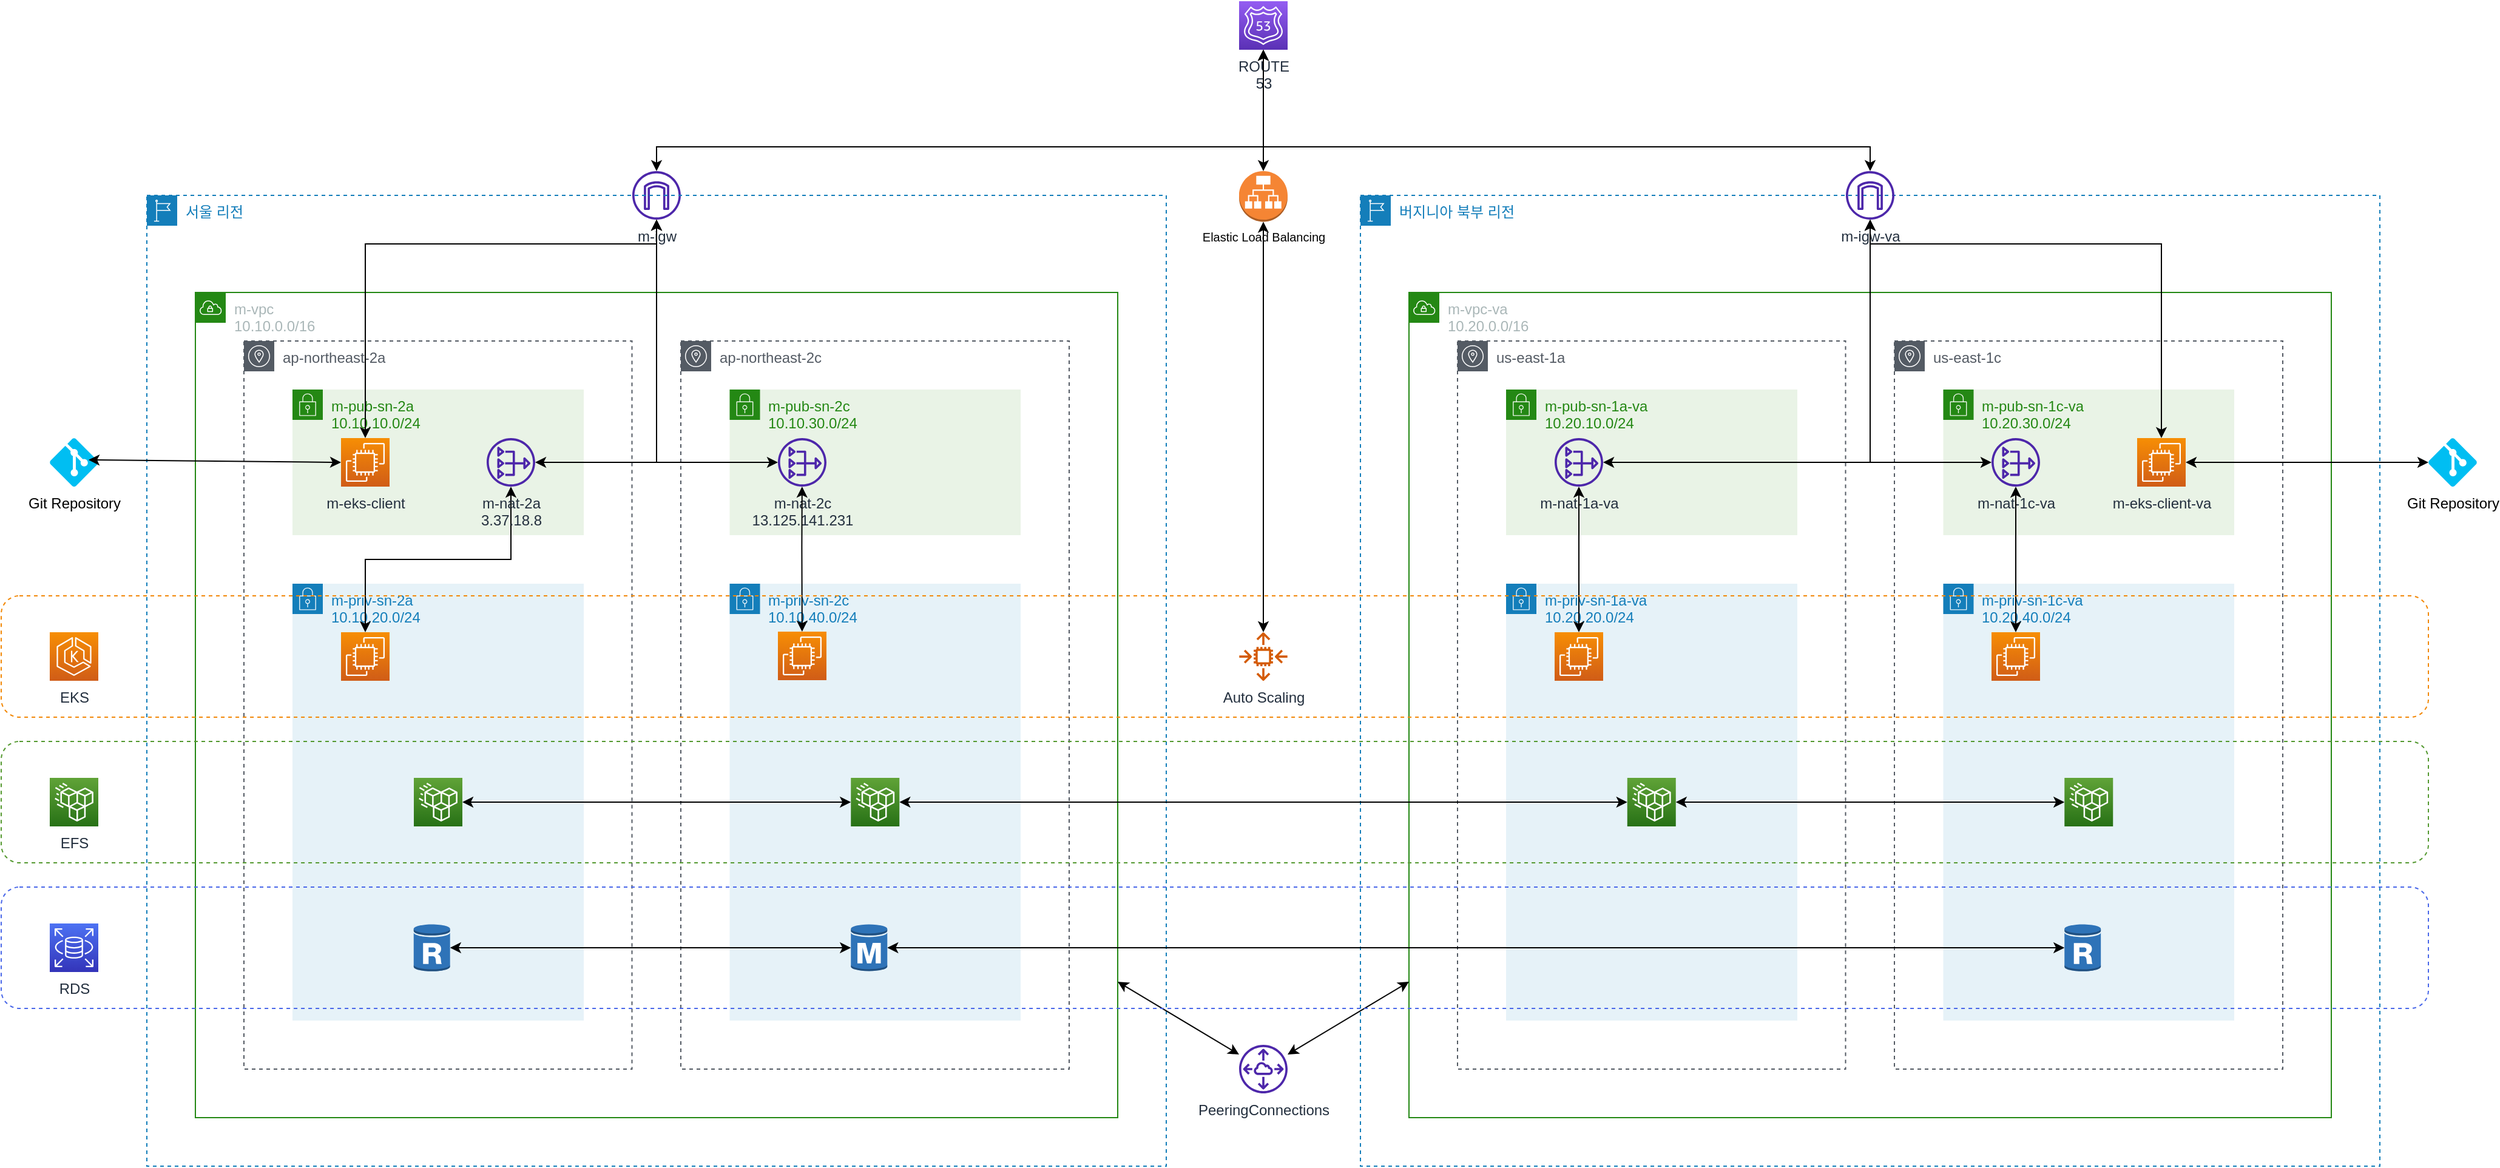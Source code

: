 <mxfile version="20.8.20" type="github">
  <diagram id="Ht1M8jgEwFfnCIfOTk4-" name="Page-1">
    <mxGraphModel dx="2074" dy="1036" grid="1" gridSize="10" guides="1" tooltips="1" connect="1" arrows="1" fold="1" page="1" pageScale="1" pageWidth="500" pageHeight="80" math="0" shadow="0">
      <root>
        <mxCell id="0" />
        <mxCell id="1" parent="0" />
        <mxCell id="ZEOZU6cHf9Xsqpg2laXT-16" value="ap-northeast-2c" style="sketch=0;outlineConnect=0;gradientColor=none;html=1;whiteSpace=wrap;fontSize=12;fontStyle=0;shape=mxgraph.aws4.group;grIcon=mxgraph.aws4.group_availability_zone;strokeColor=#545B64;fillColor=none;verticalAlign=top;align=left;spacingLeft=30;fontColor=#545B64;dashed=1;movable=1;resizable=1;rotatable=1;deletable=1;editable=1;connectable=1;" parent="1" vertex="1">
          <mxGeometry x="560" y="360" width="320" height="600" as="geometry" />
        </mxCell>
        <mxCell id="xhXk2Su8LS-yFUHmg_le-17" value="us-east-1a" style="sketch=0;outlineConnect=0;gradientColor=none;html=1;whiteSpace=wrap;fontSize=12;fontStyle=0;shape=mxgraph.aws4.group;grIcon=mxgraph.aws4.group_availability_zone;strokeColor=#545B64;fillColor=none;verticalAlign=top;align=left;spacingLeft=30;fontColor=#545B64;dashed=1;movable=1;resizable=1;rotatable=1;deletable=1;editable=1;connectable=1;" parent="1" vertex="1">
          <mxGeometry x="1200" y="360" width="319.75" height="600" as="geometry" />
        </mxCell>
        <mxCell id="S6HyDGeCNXITSf1lsvY5-18" value="m-igw" style="sketch=0;outlineConnect=0;fontColor=#232F3E;gradientColor=none;fillColor=#4D27AA;strokeColor=none;dashed=0;verticalLabelPosition=bottom;verticalAlign=top;align=center;html=1;fontSize=12;fontStyle=0;aspect=fixed;pointerEvents=1;shape=mxgraph.aws4.internet_gateway;" parent="1" vertex="1">
          <mxGeometry x="520" y="220" width="40" height="40" as="geometry" />
        </mxCell>
        <mxCell id="-kjZyVQrHDy4FyDlELMd-82" value="ROUTE &lt;br&gt;53" style="sketch=0;points=[[0,0,0],[0.25,0,0],[0.5,0,0],[0.75,0,0],[1,0,0],[0,1,0],[0.25,1,0],[0.5,1,0],[0.75,1,0],[1,1,0],[0,0.25,0],[0,0.5,0],[0,0.75,0],[1,0.25,0],[1,0.5,0],[1,0.75,0]];outlineConnect=0;fontColor=#232F3E;gradientColor=#945DF2;gradientDirection=north;fillColor=#5A30B5;strokeColor=#ffffff;dashed=0;verticalLabelPosition=bottom;verticalAlign=top;align=center;html=1;fontSize=12;fontStyle=0;aspect=fixed;shape=mxgraph.aws4.resourceIcon;resIcon=mxgraph.aws4.route_53;" parent="1" vertex="1">
          <mxGeometry x="1020" y="80" width="40" height="40" as="geometry" />
        </mxCell>
        <mxCell id="Wk5UCBcTVKd0Tti-F2Iz-1" value="" style="endArrow=classic;startArrow=classic;html=1;rounded=0;" parent="1" source="S6HyDGeCNXITSf1lsvY5-18" target="-kjZyVQrHDy4FyDlELMd-82" edge="1">
          <mxGeometry width="50" height="50" relative="1" as="geometry">
            <mxPoint x="1100" y="450" as="sourcePoint" />
            <mxPoint x="1040" y="40" as="targetPoint" />
            <Array as="points">
              <mxPoint x="540" y="200" />
              <mxPoint x="1040" y="200" />
            </Array>
          </mxGeometry>
        </mxCell>
        <mxCell id="Wk5UCBcTVKd0Tti-F2Iz-2" value="" style="endArrow=classic;startArrow=classic;html=1;rounded=0;" parent="1" source="-kjZyVQrHDy4FyDlELMd-82" target="ZEOZU6cHf9Xsqpg2laXT-35" edge="1">
          <mxGeometry width="50" height="50" relative="1" as="geometry">
            <mxPoint x="1070" y="70" as="sourcePoint" />
            <mxPoint x="1150" y="400" as="targetPoint" />
            <Array as="points">
              <mxPoint x="1040" y="200" />
              <mxPoint x="1540" y="200" />
            </Array>
          </mxGeometry>
        </mxCell>
        <mxCell id="xhXk2Su8LS-yFUHmg_le-28" value="EKS" style="sketch=0;points=[[0,0,0],[0.25,0,0],[0.5,0,0],[0.75,0,0],[1,0,0],[0,1,0],[0.25,1,0],[0.5,1,0],[0.75,1,0],[1,1,0],[0,0.25,0],[0,0.5,0],[0,0.75,0],[1,0.25,0],[1,0.5,0],[1,0.75,0]];outlineConnect=0;fontColor=#232F3E;gradientColor=#F78E04;gradientDirection=north;fillColor=#D05C17;strokeColor=#ffffff;dashed=0;verticalLabelPosition=bottom;verticalAlign=top;align=center;html=1;fontSize=12;fontStyle=0;aspect=fixed;shape=mxgraph.aws4.resourceIcon;resIcon=mxgraph.aws4.eks;" parent="1" vertex="1">
          <mxGeometry x="40" y="600" width="40" height="40" as="geometry" />
        </mxCell>
        <mxCell id="xhXk2Su8LS-yFUHmg_le-41" value="Auto Scaling" style="sketch=0;outlineConnect=0;fontColor=#232F3E;gradientColor=none;fillColor=#D45B07;strokeColor=none;dashed=0;verticalLabelPosition=bottom;verticalAlign=top;align=center;html=1;fontSize=12;fontStyle=0;aspect=fixed;pointerEvents=1;shape=mxgraph.aws4.auto_scaling2;rounded=1;dashPattern=12 12;strokeWidth=2;" parent="1" vertex="1">
          <mxGeometry x="1020" y="600" width="40" height="40" as="geometry" />
        </mxCell>
        <mxCell id="xhXk2Su8LS-yFUHmg_le-44" value="" style="endArrow=classic;startArrow=classic;html=1;rounded=0;fontSize=10;fontColor=#000000;" parent="1" source="xhXk2Su8LS-yFUHmg_le-41" target="xhXk2Su8LS-yFUHmg_le-42" edge="1">
          <mxGeometry width="50" height="50" relative="1" as="geometry">
            <mxPoint x="930" y="460" as="sourcePoint" />
            <mxPoint x="980" y="410" as="targetPoint" />
          </mxGeometry>
        </mxCell>
        <mxCell id="vQQMjNpMQaHx_1Joub-j-1" value="Git Repository" style="verticalLabelPosition=bottom;html=1;verticalAlign=top;align=center;strokeColor=none;fillColor=#00BEF2;shape=mxgraph.azure.git_repository;aspect=fixed;" parent="1" vertex="1">
          <mxGeometry x="40" y="440" width="40" height="40" as="geometry" />
        </mxCell>
        <mxCell id="xhXk2Su8LS-yFUHmg_le-42" value="Elastic Load Balancing" style="outlineConnect=0;dashed=0;verticalLabelPosition=bottom;verticalAlign=top;align=center;html=1;shape=mxgraph.aws3.application_load_balancer;fillColor=#F58534;gradientColor=none;rounded=1;dashPattern=12 12;strokeColor=#F28806;strokeWidth=2;fontSize=10;fontColor=#000000;aspect=fixed;" parent="1" vertex="1">
          <mxGeometry x="1020" y="220" width="40" height="41.74" as="geometry" />
        </mxCell>
        <mxCell id="_HjnPCFLrv-jrtHSUNrY-7" value="RDS" style="sketch=0;points=[[0,0,0],[0.25,0,0],[0.5,0,0],[0.75,0,0],[1,0,0],[0,1,0],[0.25,1,0],[0.5,1,0],[0.75,1,0],[1,1,0],[0,0.25,0],[0,0.5,0],[0,0.75,0],[1,0.25,0],[1,0.5,0],[1,0.75,0]];outlineConnect=0;fontColor=#232F3E;gradientColor=#4D72F3;gradientDirection=north;fillColor=#3334B9;strokeColor=#ffffff;dashed=0;verticalLabelPosition=bottom;verticalAlign=top;align=center;html=1;fontSize=12;fontStyle=0;aspect=fixed;shape=mxgraph.aws4.resourceIcon;resIcon=mxgraph.aws4.rds;" parent="1" vertex="1">
          <mxGeometry x="40" y="840" width="40" height="40" as="geometry" />
        </mxCell>
        <mxCell id="S6HyDGeCNXITSf1lsvY5-46" value="서울 리전" style="points=[[0,0],[0.25,0],[0.5,0],[0.75,0],[1,0],[1,0.25],[1,0.5],[1,0.75],[1,1],[0.75,1],[0.5,1],[0.25,1],[0,1],[0,0.75],[0,0.5],[0,0.25]];outlineConnect=0;gradientColor=none;html=1;whiteSpace=wrap;fontSize=12;fontStyle=0;container=0;pointerEvents=0;collapsible=0;recursiveResize=0;shape=mxgraph.aws4.group;grIcon=mxgraph.aws4.group_region;strokeColor=#147EBA;fillColor=none;verticalAlign=top;align=left;spacingLeft=30;fontColor=#147EBA;dashed=1;" parent="1" vertex="1">
          <mxGeometry x="120" y="240" width="840" height="800" as="geometry" />
        </mxCell>
        <mxCell id="ZEOZU6cHf9Xsqpg2laXT-9" value="m-vpc&lt;br&gt;10.10.0.0/16" style="points=[[0,0],[0.25,0],[0.5,0],[0.75,0],[1,0],[1,0.25],[1,0.5],[1,0.75],[1,1],[0.75,1],[0.5,1],[0.25,1],[0,1],[0,0.75],[0,0.5],[0,0.25]];outlineConnect=0;gradientColor=none;html=1;whiteSpace=wrap;fontSize=12;fontStyle=0;container=0;pointerEvents=0;collapsible=0;recursiveResize=0;shape=mxgraph.aws4.group;grIcon=mxgraph.aws4.group_vpc;strokeColor=#248814;fillColor=none;verticalAlign=top;align=left;spacingLeft=30;fontColor=#AAB7B8;dashed=0;" parent="1" vertex="1">
          <mxGeometry x="160" y="320" width="760" height="680" as="geometry" />
        </mxCell>
        <mxCell id="ZEOZU6cHf9Xsqpg2laXT-12" value="ap-northeast-2a" style="sketch=0;outlineConnect=0;gradientColor=none;html=1;whiteSpace=wrap;fontSize=12;fontStyle=0;shape=mxgraph.aws4.group;grIcon=mxgraph.aws4.group_availability_zone;strokeColor=#545B64;fillColor=none;verticalAlign=top;align=left;spacingLeft=30;fontColor=#545B64;dashed=1;movable=1;resizable=1;rotatable=1;deletable=1;editable=1;connectable=1;" parent="1" vertex="1">
          <mxGeometry x="200" y="360" width="319.75" height="600" as="geometry" />
        </mxCell>
        <mxCell id="ZEOZU6cHf9Xsqpg2laXT-19" value="m-pub-sn-2a&lt;br&gt;10.10.10.0/24" style="points=[[0,0],[0.25,0],[0.5,0],[0.75,0],[1,0],[1,0.25],[1,0.5],[1,0.75],[1,1],[0.75,1],[0.5,1],[0.25,1],[0,1],[0,0.75],[0,0.5],[0,0.25]];outlineConnect=0;gradientColor=none;html=1;whiteSpace=wrap;fontSize=12;fontStyle=0;container=1;pointerEvents=0;collapsible=0;recursiveResize=0;shape=mxgraph.aws4.group;grIcon=mxgraph.aws4.group_security_group;grStroke=0;strokeColor=#248814;fillColor=#E9F3E6;verticalAlign=top;align=left;spacingLeft=30;fontColor=#248814;dashed=0;" parent="1" vertex="1">
          <mxGeometry x="240" y="400" width="240" height="120" as="geometry" />
        </mxCell>
        <mxCell id="ZEOZU6cHf9Xsqpg2laXT-21" value="m-priv-sn-2a&lt;br&gt;10.10.20.0/24" style="points=[[0,0],[0.25,0],[0.5,0],[0.75,0],[1,0],[1,0.25],[1,0.5],[1,0.75],[1,1],[0.75,1],[0.5,1],[0.25,1],[0,1],[0,0.75],[0,0.5],[0,0.25]];outlineConnect=0;gradientColor=none;html=1;whiteSpace=wrap;fontSize=12;fontStyle=0;container=1;pointerEvents=0;collapsible=0;recursiveResize=0;shape=mxgraph.aws4.group;grIcon=mxgraph.aws4.group_security_group;grStroke=0;strokeColor=#147EBA;fillColor=#E6F2F8;verticalAlign=top;align=left;spacingLeft=30;fontColor=#147EBA;dashed=0;" parent="1" vertex="1">
          <mxGeometry x="240" y="560" width="240" height="360" as="geometry" />
        </mxCell>
        <mxCell id="ZEOZU6cHf9Xsqpg2laXT-23" value="m-priv-sn-2c&lt;br&gt;10.10.40.0/24" style="points=[[0,0],[0.25,0],[0.5,0],[0.75,0],[1,0],[1,0.25],[1,0.5],[1,0.75],[1,1],[0.75,1],[0.5,1],[0.25,1],[0,1],[0,0.75],[0,0.5],[0,0.25]];outlineConnect=0;gradientColor=none;html=1;whiteSpace=wrap;fontSize=12;fontStyle=0;container=1;pointerEvents=0;collapsible=0;recursiveResize=0;shape=mxgraph.aws4.group;grIcon=mxgraph.aws4.group_security_group;grStroke=0;strokeColor=#147EBA;fillColor=#E6F2F8;verticalAlign=top;align=left;spacingLeft=30;fontColor=#147EBA;dashed=0;" parent="1" vertex="1">
          <mxGeometry x="600.25" y="560" width="239.75" height="360" as="geometry" />
        </mxCell>
        <mxCell id="S6HyDGeCNXITSf1lsvY5-36" value="m-pub-sn-2c&lt;br&gt;10.10.30.0/24" style="points=[[0,0],[0.25,0],[0.5,0],[0.75,0],[1,0],[1,0.25],[1,0.5],[1,0.75],[1,1],[0.75,1],[0.5,1],[0.25,1],[0,1],[0,0.75],[0,0.5],[0,0.25]];outlineConnect=0;gradientColor=none;html=1;whiteSpace=wrap;fontSize=12;fontStyle=0;container=1;pointerEvents=0;collapsible=0;recursiveResize=0;shape=mxgraph.aws4.group;grIcon=mxgraph.aws4.group_security_group;grStroke=0;strokeColor=#248814;fillColor=#E9F3E6;verticalAlign=top;align=left;spacingLeft=30;fontColor=#248814;dashed=0;" parent="1" vertex="1">
          <mxGeometry x="600.25" y="400" width="239.75" height="120" as="geometry" />
        </mxCell>
        <mxCell id="xhXk2Su8LS-yFUHmg_le-36" value="" style="endArrow=classic;startArrow=classic;html=1;rounded=0;fontSize=10;fontColor=#000000;" parent="1" source="xhXk2Su8LS-yFUHmg_le-29" target="ZEOZU6cHf9Xsqpg2laXT-28" edge="1">
          <mxGeometry width="50" height="50" relative="1" as="geometry">
            <mxPoint x="690" y="500" as="sourcePoint" />
            <mxPoint x="740" y="450" as="targetPoint" />
            <Array as="points">
              <mxPoint x="300" y="540" />
              <mxPoint x="420" y="540" />
            </Array>
          </mxGeometry>
        </mxCell>
        <mxCell id="xhXk2Su8LS-yFUHmg_le-29" value="" style="sketch=0;points=[[0,0,0],[0.25,0,0],[0.5,0,0],[0.75,0,0],[1,0,0],[0,1,0],[0.25,1,0],[0.5,1,0],[0.75,1,0],[1,1,0],[0,0.25,0],[0,0.5,0],[0,0.75,0],[1,0.25,0],[1,0.5,0],[1,0.75,0]];outlineConnect=0;fontColor=#232F3E;gradientColor=#F78E04;gradientDirection=north;fillColor=#D05C17;strokeColor=#ffffff;dashed=0;verticalLabelPosition=bottom;verticalAlign=top;align=center;html=1;fontSize=12;fontStyle=0;aspect=fixed;shape=mxgraph.aws4.resourceIcon;resIcon=mxgraph.aws4.ec2;" parent="1" vertex="1">
          <mxGeometry x="280" y="600" width="40" height="40" as="geometry" />
        </mxCell>
        <mxCell id="xhXk2Su8LS-yFUHmg_le-30" value="" style="sketch=0;points=[[0,0,0],[0.25,0,0],[0.5,0,0],[0.75,0,0],[1,0,0],[0,1,0],[0.25,1,0],[0.5,1,0],[0.75,1,0],[1,1,0],[0,0.25,0],[0,0.5,0],[0,0.75,0],[1,0.25,0],[1,0.5,0],[1,0.75,0]];outlineConnect=0;fontColor=#232F3E;gradientColor=#F78E04;gradientDirection=north;fillColor=#D05C17;strokeColor=#ffffff;dashed=0;verticalLabelPosition=bottom;verticalAlign=top;align=center;html=1;fontSize=12;fontStyle=0;aspect=fixed;shape=mxgraph.aws4.resourceIcon;resIcon=mxgraph.aws4.ec2;" parent="1" vertex="1">
          <mxGeometry x="640" y="599.5" width="40" height="40" as="geometry" />
        </mxCell>
        <mxCell id="S6HyDGeCNXITSf1lsvY5-37" value="m-nat-2c&lt;br&gt;13.125.141.231" style="sketch=0;outlineConnect=0;fontColor=#232F3E;gradientColor=none;fillColor=#4D27AA;strokeColor=none;dashed=0;verticalLabelPosition=bottom;verticalAlign=top;align=center;html=1;fontSize=12;fontStyle=0;aspect=fixed;pointerEvents=1;shape=mxgraph.aws4.nat_gateway;labelBackgroundColor=none;" parent="1" vertex="1">
          <mxGeometry x="640" y="440" width="40" height="40" as="geometry" />
        </mxCell>
        <mxCell id="xhXk2Su8LS-yFUHmg_le-38" value="" style="endArrow=classic;startArrow=classic;html=1;rounded=0;fontSize=10;fontColor=#000000;" parent="1" source="xhXk2Su8LS-yFUHmg_le-30" target="S6HyDGeCNXITSf1lsvY5-37" edge="1">
          <mxGeometry width="50" height="50" relative="1" as="geometry">
            <mxPoint x="659.7" y="599.5" as="sourcePoint" />
            <mxPoint x="659.7" y="479.5" as="targetPoint" />
            <Array as="points">
              <mxPoint x="659.7" y="529.5" />
            </Array>
          </mxGeometry>
        </mxCell>
        <mxCell id="xhXk2Su8LS-yFUHmg_le-45" value="m-eks-client" style="sketch=0;points=[[0,0,0],[0.25,0,0],[0.5,0,0],[0.75,0,0],[1,0,0],[0,1,0],[0.25,1,0],[0.5,1,0],[0.75,1,0],[1,1,0],[0,0.25,0],[0,0.5,0],[0,0.75,0],[1,0.25,0],[1,0.5,0],[1,0.75,0]];outlineConnect=0;fontColor=#232F3E;gradientColor=#F78E04;gradientDirection=north;fillColor=#D05C17;strokeColor=#ffffff;dashed=0;verticalLabelPosition=bottom;verticalAlign=top;align=center;html=1;fontSize=12;fontStyle=0;aspect=fixed;shape=mxgraph.aws4.resourceIcon;resIcon=mxgraph.aws4.ec2;rounded=1;dashPattern=12 12;labelBackgroundColor=none;strokeWidth=2;" parent="1" vertex="1">
          <mxGeometry x="280" y="440" width="40" height="40" as="geometry" />
        </mxCell>
        <mxCell id="ZEOZU6cHf9Xsqpg2laXT-28" value="m-nat-2a&lt;br&gt;3.37.18.8" style="sketch=0;outlineConnect=0;fontColor=#232F3E;gradientColor=none;fillColor=#4D27AA;strokeColor=none;dashed=0;verticalLabelPosition=bottom;verticalAlign=top;align=center;html=1;fontSize=12;fontStyle=0;aspect=fixed;pointerEvents=1;shape=mxgraph.aws4.nat_gateway;labelBackgroundColor=none;" parent="1" vertex="1">
          <mxGeometry x="400" y="440" width="40" height="40" as="geometry" />
        </mxCell>
        <mxCell id="xhXk2Su8LS-yFUHmg_le-14" value="버지니아 북부 리전" style="points=[[0,0],[0.25,0],[0.5,0],[0.75,0],[1,0],[1,0.25],[1,0.5],[1,0.75],[1,1],[0.75,1],[0.5,1],[0.25,1],[0,1],[0,0.75],[0,0.5],[0,0.25]];outlineConnect=0;gradientColor=none;html=1;whiteSpace=wrap;fontSize=12;fontStyle=0;container=0;pointerEvents=0;collapsible=0;recursiveResize=0;shape=mxgraph.aws4.group;grIcon=mxgraph.aws4.group_region;strokeColor=#147EBA;fillColor=none;verticalAlign=top;align=left;spacingLeft=30;fontColor=#147EBA;dashed=1;" parent="1" vertex="1">
          <mxGeometry x="1120" y="240" width="840" height="800" as="geometry" />
        </mxCell>
        <mxCell id="ZEOZU6cHf9Xsqpg2laXT-35" value="m-igw-va" style="sketch=0;outlineConnect=0;fontColor=#232F3E;gradientColor=none;fillColor=#4D27AA;strokeColor=none;dashed=0;verticalLabelPosition=bottom;verticalAlign=top;align=center;html=1;fontSize=12;fontStyle=0;aspect=fixed;pointerEvents=1;shape=mxgraph.aws4.internet_gateway;" parent="1" vertex="1">
          <mxGeometry x="1520" y="220" width="40" height="40" as="geometry" />
        </mxCell>
        <mxCell id="xhXk2Su8LS-yFUHmg_le-16" value="m-vpc-va&lt;br&gt;10.20.0.0/16" style="points=[[0,0],[0.25,0],[0.5,0],[0.75,0],[1,0],[1,0.25],[1,0.5],[1,0.75],[1,1],[0.75,1],[0.5,1],[0.25,1],[0,1],[0,0.75],[0,0.5],[0,0.25]];outlineConnect=0;gradientColor=none;html=1;whiteSpace=wrap;fontSize=12;fontStyle=0;container=0;pointerEvents=0;collapsible=0;recursiveResize=0;shape=mxgraph.aws4.group;grIcon=mxgraph.aws4.group_vpc;strokeColor=#248814;fillColor=none;verticalAlign=top;align=left;spacingLeft=30;fontColor=#AAB7B8;dashed=0;" parent="1" vertex="1">
          <mxGeometry x="1160" y="320" width="760" height="680" as="geometry" />
        </mxCell>
        <mxCell id="xhXk2Su8LS-yFUHmg_le-18" value="m-pub-sn-1a-va&lt;br&gt;10.20.10.0/24" style="points=[[0,0],[0.25,0],[0.5,0],[0.75,0],[1,0],[1,0.25],[1,0.5],[1,0.75],[1,1],[0.75,1],[0.5,1],[0.25,1],[0,1],[0,0.75],[0,0.5],[0,0.25]];outlineConnect=0;gradientColor=none;html=1;whiteSpace=wrap;fontSize=12;fontStyle=0;container=1;pointerEvents=0;collapsible=0;recursiveResize=0;shape=mxgraph.aws4.group;grIcon=mxgraph.aws4.group_security_group;grStroke=0;strokeColor=#248814;fillColor=#E9F3E6;verticalAlign=top;align=left;spacingLeft=30;fontColor=#248814;dashed=0;" parent="1" vertex="1">
          <mxGeometry x="1240" y="400" width="240" height="120" as="geometry" />
        </mxCell>
        <mxCell id="xhXk2Su8LS-yFUHmg_le-19" value="m-nat-1a-va" style="sketch=0;outlineConnect=0;fontColor=#232F3E;gradientColor=none;fillColor=#4D27AA;strokeColor=none;dashed=0;verticalLabelPosition=bottom;verticalAlign=top;align=center;html=1;fontSize=12;fontStyle=0;aspect=fixed;pointerEvents=1;shape=mxgraph.aws4.nat_gateway;" parent="xhXk2Su8LS-yFUHmg_le-18" vertex="1">
          <mxGeometry x="40" y="40" width="40" height="40" as="geometry" />
        </mxCell>
        <mxCell id="xhXk2Su8LS-yFUHmg_le-20" value="m-priv-sn-1a-va&lt;br&gt;10.20.20.0/24" style="points=[[0,0],[0.25,0],[0.5,0],[0.75,0],[1,0],[1,0.25],[1,0.5],[1,0.75],[1,1],[0.75,1],[0.5,1],[0.25,1],[0,1],[0,0.75],[0,0.5],[0,0.25]];outlineConnect=0;gradientColor=none;html=1;whiteSpace=wrap;fontSize=12;fontStyle=0;container=1;pointerEvents=0;collapsible=0;recursiveResize=0;shape=mxgraph.aws4.group;grIcon=mxgraph.aws4.group_security_group;grStroke=0;strokeColor=#147EBA;fillColor=#E6F2F8;verticalAlign=top;align=left;spacingLeft=30;fontColor=#147EBA;dashed=0;" parent="1" vertex="1">
          <mxGeometry x="1240" y="560" width="240" height="360" as="geometry" />
        </mxCell>
        <mxCell id="xhXk2Su8LS-yFUHmg_le-21" value="us-east-1c" style="sketch=0;outlineConnect=0;gradientColor=none;html=1;whiteSpace=wrap;fontSize=12;fontStyle=0;shape=mxgraph.aws4.group;grIcon=mxgraph.aws4.group_availability_zone;strokeColor=#545B64;fillColor=none;verticalAlign=top;align=left;spacingLeft=30;fontColor=#545B64;dashed=1;movable=1;resizable=1;rotatable=1;deletable=1;editable=1;connectable=1;" parent="1" vertex="1">
          <mxGeometry x="1560" y="360" width="320" height="600" as="geometry" />
        </mxCell>
        <mxCell id="xhXk2Su8LS-yFUHmg_le-22" value="m-priv-sn-1c-va&lt;br&gt;10.20.40.0/24" style="points=[[0,0],[0.25,0],[0.5,0],[0.75,0],[1,0],[1,0.25],[1,0.5],[1,0.75],[1,1],[0.75,1],[0.5,1],[0.25,1],[0,1],[0,0.75],[0,0.5],[0,0.25]];outlineConnect=0;gradientColor=none;html=1;whiteSpace=wrap;fontSize=12;fontStyle=0;container=1;pointerEvents=0;collapsible=0;recursiveResize=0;shape=mxgraph.aws4.group;grIcon=mxgraph.aws4.group_security_group;grStroke=0;strokeColor=#147EBA;fillColor=#E6F2F8;verticalAlign=top;align=left;spacingLeft=30;fontColor=#147EBA;dashed=0;" parent="1" vertex="1">
          <mxGeometry x="1600.25" y="560" width="239.75" height="360" as="geometry" />
        </mxCell>
        <mxCell id="xhXk2Su8LS-yFUHmg_le-23" value="m-pub-sn-1c-va&lt;br&gt;10.20.30.0/24" style="points=[[0,0],[0.25,0],[0.5,0],[0.75,0],[1,0],[1,0.25],[1,0.5],[1,0.75],[1,1],[0.75,1],[0.5,1],[0.25,1],[0,1],[0,0.75],[0,0.5],[0,0.25]];outlineConnect=0;gradientColor=none;html=1;whiteSpace=wrap;fontSize=12;fontStyle=0;container=1;pointerEvents=0;collapsible=0;recursiveResize=0;shape=mxgraph.aws4.group;grIcon=mxgraph.aws4.group_security_group;grStroke=0;strokeColor=#248814;fillColor=#E9F3E6;verticalAlign=top;align=left;spacingLeft=30;fontColor=#248814;dashed=0;" parent="1" vertex="1">
          <mxGeometry x="1600.25" y="400" width="239.75" height="120" as="geometry" />
        </mxCell>
        <mxCell id="xhXk2Su8LS-yFUHmg_le-24" value="m-nat-1c-va" style="sketch=0;outlineConnect=0;fontColor=#232F3E;gradientColor=none;fillColor=#4D27AA;strokeColor=none;dashed=0;verticalLabelPosition=bottom;verticalAlign=top;align=center;html=1;fontSize=12;fontStyle=0;aspect=fixed;pointerEvents=1;shape=mxgraph.aws4.nat_gateway;" parent="1" vertex="1">
          <mxGeometry x="1640" y="440" width="40" height="40" as="geometry" />
        </mxCell>
        <mxCell id="xhXk2Su8LS-yFUHmg_le-31" value="" style="sketch=0;points=[[0,0,0],[0.25,0,0],[0.5,0,0],[0.75,0,0],[1,0,0],[0,1,0],[0.25,1,0],[0.5,1,0],[0.75,1,0],[1,1,0],[0,0.25,0],[0,0.5,0],[0,0.75,0],[1,0.25,0],[1,0.5,0],[1,0.75,0]];outlineConnect=0;fontColor=#232F3E;gradientColor=#F78E04;gradientDirection=north;fillColor=#D05C17;strokeColor=#ffffff;dashed=0;verticalLabelPosition=bottom;verticalAlign=top;align=center;html=1;fontSize=12;fontStyle=0;aspect=fixed;shape=mxgraph.aws4.resourceIcon;resIcon=mxgraph.aws4.ec2;" parent="1" vertex="1">
          <mxGeometry x="1280" y="600" width="40" height="40" as="geometry" />
        </mxCell>
        <mxCell id="xhXk2Su8LS-yFUHmg_le-32" value="" style="sketch=0;points=[[0,0,0],[0.25,0,0],[0.5,0,0],[0.75,0,0],[1,0,0],[0,1,0],[0.25,1,0],[0.5,1,0],[0.75,1,0],[1,1,0],[0,0.25,0],[0,0.5,0],[0,0.75,0],[1,0.25,0],[1,0.5,0],[1,0.75,0]];outlineConnect=0;fontColor=#232F3E;gradientColor=#F78E04;gradientDirection=north;fillColor=#D05C17;strokeColor=#ffffff;dashed=0;verticalLabelPosition=bottom;verticalAlign=top;align=center;html=1;fontSize=12;fontStyle=0;aspect=fixed;shape=mxgraph.aws4.resourceIcon;resIcon=mxgraph.aws4.ec2;" parent="1" vertex="1">
          <mxGeometry x="1640" y="600" width="40" height="40" as="geometry" />
        </mxCell>
        <mxCell id="xhXk2Su8LS-yFUHmg_le-39" value="" style="endArrow=classic;startArrow=classic;html=1;rounded=0;fontSize=10;fontColor=#000000;exitX=0.5;exitY=0;exitDx=0;exitDy=0;exitPerimeter=0;" parent="1" source="xhXk2Su8LS-yFUHmg_le-31" target="xhXk2Su8LS-yFUHmg_le-19" edge="1">
          <mxGeometry width="50" height="50" relative="1" as="geometry">
            <mxPoint x="1240" y="590" as="sourcePoint" />
            <mxPoint x="1240" y="470" as="targetPoint" />
            <Array as="points">
              <mxPoint x="1300" y="540" />
            </Array>
          </mxGeometry>
        </mxCell>
        <mxCell id="xhXk2Su8LS-yFUHmg_le-40" value="" style="endArrow=classic;startArrow=classic;html=1;rounded=0;fontSize=10;fontColor=#000000;" parent="1" source="xhXk2Su8LS-yFUHmg_le-32" target="xhXk2Su8LS-yFUHmg_le-24" edge="1">
          <mxGeometry width="50" height="50" relative="1" as="geometry">
            <mxPoint x="1660" y="600" as="sourcePoint" />
            <mxPoint x="1659.7" y="490" as="targetPoint" />
            <Array as="points" />
          </mxGeometry>
        </mxCell>
        <mxCell id="_HjnPCFLrv-jrtHSUNrY-5" value="m-eks-client-va" style="sketch=0;points=[[0,0,0],[0.25,0,0],[0.5,0,0],[0.75,0,0],[1,0,0],[0,1,0],[0.25,1,0],[0.5,1,0],[0.75,1,0],[1,1,0],[0,0.25,0],[0,0.5,0],[0,0.75,0],[1,0.25,0],[1,0.5,0],[1,0.75,0]];outlineConnect=0;fontColor=#232F3E;gradientColor=#F78E04;gradientDirection=north;fillColor=#D05C17;strokeColor=#ffffff;dashed=0;verticalLabelPosition=bottom;verticalAlign=top;align=center;html=1;fontSize=12;fontStyle=0;aspect=fixed;shape=mxgraph.aws4.resourceIcon;resIcon=mxgraph.aws4.ec2;rounded=1;dashPattern=12 12;labelBackgroundColor=none;strokeWidth=2;" parent="1" vertex="1">
          <mxGeometry x="1760" y="440" width="40" height="40" as="geometry" />
        </mxCell>
        <mxCell id="_HjnPCFLrv-jrtHSUNrY-6" value="" style="endArrow=classic;startArrow=classic;html=1;rounded=0;" parent="1" source="_HjnPCFLrv-jrtHSUNrY-5" target="ZEOZU6cHf9Xsqpg2laXT-35" edge="1">
          <mxGeometry width="50" height="50" relative="1" as="geometry">
            <mxPoint x="1330" y="380" as="sourcePoint" />
            <mxPoint x="1380" y="330" as="targetPoint" />
            <Array as="points">
              <mxPoint x="1780" y="280" />
              <mxPoint x="1540" y="280" />
            </Array>
          </mxGeometry>
        </mxCell>
        <mxCell id="xhXk2Su8LS-yFUHmg_le-26" value="" style="endArrow=classic;startArrow=classic;html=1;rounded=0;" parent="1" source="xhXk2Su8LS-yFUHmg_le-24" target="ZEOZU6cHf9Xsqpg2laXT-35" edge="1">
          <mxGeometry width="50" height="50" relative="1" as="geometry">
            <mxPoint x="1710" y="390" as="sourcePoint" />
            <mxPoint x="1760" y="340" as="targetPoint" />
            <Array as="points">
              <mxPoint x="1540" y="460" />
            </Array>
          </mxGeometry>
        </mxCell>
        <mxCell id="xhXk2Su8LS-yFUHmg_le-25" value="" style="endArrow=classic;startArrow=classic;html=1;rounded=0;" parent="1" source="xhXk2Su8LS-yFUHmg_le-19" target="ZEOZU6cHf9Xsqpg2laXT-35" edge="1">
          <mxGeometry width="50" height="50" relative="1" as="geometry">
            <mxPoint x="1710" y="460" as="sourcePoint" />
            <mxPoint x="1760" y="410" as="targetPoint" />
            <Array as="points">
              <mxPoint x="1540" y="460" />
            </Array>
          </mxGeometry>
        </mxCell>
        <mxCell id="xhXk2Su8LS-yFUHmg_le-46" value="" style="endArrow=classic;startArrow=classic;html=1;rounded=0;fontSize=10;fontColor=#000000;" parent="1" source="xhXk2Su8LS-yFUHmg_le-45" edge="1">
          <mxGeometry width="50" height="50" relative="1" as="geometry">
            <mxPoint x="390" y="480" as="sourcePoint" />
            <mxPoint x="540" y="260" as="targetPoint" />
            <Array as="points">
              <mxPoint x="300" y="280" />
              <mxPoint x="540" y="280" />
            </Array>
          </mxGeometry>
        </mxCell>
        <mxCell id="vQQMjNpMQaHx_1Joub-j-4" value="" style="endArrow=classic;startArrow=classic;html=1;rounded=0;entryX=0.8;entryY=0.45;entryDx=0;entryDy=0;entryPerimeter=0;exitX=0;exitY=0.5;exitDx=0;exitDy=0;exitPerimeter=0;" parent="1" source="xhXk2Su8LS-yFUHmg_le-45" target="vQQMjNpMQaHx_1Joub-j-1" edge="1">
          <mxGeometry width="50" height="50" relative="1" as="geometry">
            <mxPoint x="280" y="590" as="sourcePoint" />
            <mxPoint x="330" y="540" as="targetPoint" />
          </mxGeometry>
        </mxCell>
        <mxCell id="xhXk2Su8LS-yFUHmg_le-6" value="" style="endArrow=classic;startArrow=classic;html=1;rounded=0;" parent="1" source="ZEOZU6cHf9Xsqpg2laXT-28" target="S6HyDGeCNXITSf1lsvY5-18" edge="1">
          <mxGeometry width="50" height="50" relative="1" as="geometry">
            <mxPoint x="630" y="481.5" as="sourcePoint" />
            <mxPoint x="680" y="431.5" as="targetPoint" />
            <Array as="points">
              <mxPoint x="540" y="460" />
            </Array>
          </mxGeometry>
        </mxCell>
        <mxCell id="xhXk2Su8LS-yFUHmg_le-8" value="" style="endArrow=classic;startArrow=classic;html=1;rounded=0;entryX=0.5;entryY=1;entryDx=0;entryDy=0;entryPerimeter=0;" parent="1" source="S6HyDGeCNXITSf1lsvY5-37" target="S6HyDGeCNXITSf1lsvY5-18" edge="1">
          <mxGeometry width="50" height="50" relative="1" as="geometry">
            <mxPoint x="710" y="390" as="sourcePoint" />
            <mxPoint x="760" y="340" as="targetPoint" />
            <Array as="points">
              <mxPoint x="540" y="460" />
            </Array>
          </mxGeometry>
        </mxCell>
        <mxCell id="_HjnPCFLrv-jrtHSUNrY-16" value="" style="endArrow=classic;startArrow=classic;html=1;rounded=0;entryX=0.5;entryY=0;entryDx=0;entryDy=0;entryPerimeter=0;exitX=0.5;exitY=1;exitDx=0;exitDy=0;exitPerimeter=0;" parent="1" source="-kjZyVQrHDy4FyDlELMd-82" target="xhXk2Su8LS-yFUHmg_le-42" edge="1">
          <mxGeometry width="50" height="50" relative="1" as="geometry">
            <mxPoint x="950" y="370" as="sourcePoint" />
            <mxPoint x="1000" y="320" as="targetPoint" />
          </mxGeometry>
        </mxCell>
        <mxCell id="DWGa9mAM1efsXZvZG3CO-1" value="PeeringConnections" style="sketch=0;outlineConnect=0;fontColor=#232F3E;gradientColor=none;fillColor=#4D27AA;strokeColor=none;dashed=0;verticalLabelPosition=bottom;verticalAlign=top;align=center;html=1;fontSize=12;fontStyle=0;aspect=fixed;pointerEvents=1;shape=mxgraph.aws4.peering;" parent="1" vertex="1">
          <mxGeometry x="1020" y="940" width="40" height="40" as="geometry" />
        </mxCell>
        <mxCell id="DWGa9mAM1efsXZvZG3CO-4" value="" style="endArrow=classic;startArrow=classic;html=1;rounded=0;" parent="1" source="ZEOZU6cHf9Xsqpg2laXT-9" target="DWGa9mAM1efsXZvZG3CO-1" edge="1">
          <mxGeometry width="50" height="50" relative="1" as="geometry">
            <mxPoint x="970" y="670" as="sourcePoint" />
            <mxPoint x="1020" y="620" as="targetPoint" />
          </mxGeometry>
        </mxCell>
        <mxCell id="DWGa9mAM1efsXZvZG3CO-5" value="" style="endArrow=classic;startArrow=classic;html=1;rounded=0;" parent="1" source="DWGa9mAM1efsXZvZG3CO-1" target="xhXk2Su8LS-yFUHmg_le-16" edge="1">
          <mxGeometry width="50" height="50" relative="1" as="geometry">
            <mxPoint x="970" y="670" as="sourcePoint" />
            <mxPoint x="1020" y="620" as="targetPoint" />
          </mxGeometry>
        </mxCell>
        <mxCell id="6Jg0rkUML7-LNdgl4UAc-2" value="" style="outlineConnect=0;dashed=0;verticalLabelPosition=bottom;verticalAlign=top;align=center;html=1;shape=mxgraph.aws3.rds_db_instance;fillColor=#2E73B8;gradientColor=none;sketch=0;pointerEvents=1;fontFamily=Helvetica;fontSize=12;fontColor=#232F3E;aspect=fixed;" parent="1" vertex="1">
          <mxGeometry x="700.13" y="840" width="30" height="40" as="geometry" />
        </mxCell>
        <mxCell id="6Jg0rkUML7-LNdgl4UAc-3" value="" style="outlineConnect=0;dashed=0;verticalLabelPosition=bottom;verticalAlign=top;align=center;html=1;shape=mxgraph.aws3.rds_db_instance_read_replica;fillColor=#2E73B8;gradientColor=none;sketch=0;pointerEvents=1;fontFamily=Helvetica;fontSize=12;fontColor=#232F3E;aspect=fixed;" parent="1" vertex="1">
          <mxGeometry x="339.88" y="840" width="30" height="40" as="geometry" />
        </mxCell>
        <mxCell id="6Jg0rkUML7-LNdgl4UAc-4" value="" style="outlineConnect=0;dashed=0;verticalLabelPosition=bottom;verticalAlign=top;align=center;html=1;shape=mxgraph.aws3.rds_db_instance_read_replica;fillColor=#2E73B8;gradientColor=none;sketch=0;pointerEvents=1;fontFamily=Helvetica;fontSize=12;fontColor=#232F3E;aspect=fixed;" parent="1" vertex="1">
          <mxGeometry x="1700.13" y="840" width="30" height="40" as="geometry" />
        </mxCell>
        <mxCell id="6Jg0rkUML7-LNdgl4UAc-5" value="" style="endArrow=classic;startArrow=classic;html=1;rounded=0;" parent="1" source="6Jg0rkUML7-LNdgl4UAc-4" target="6Jg0rkUML7-LNdgl4UAc-2" edge="1">
          <mxGeometry width="50" height="50" relative="1" as="geometry">
            <mxPoint x="970" y="670" as="sourcePoint" />
            <mxPoint x="1020" y="620" as="targetPoint" />
          </mxGeometry>
        </mxCell>
        <mxCell id="6Jg0rkUML7-LNdgl4UAc-6" value="" style="endArrow=classic;startArrow=classic;html=1;rounded=0;" parent="1" source="6Jg0rkUML7-LNdgl4UAc-2" target="6Jg0rkUML7-LNdgl4UAc-3" edge="1">
          <mxGeometry width="50" height="50" relative="1" as="geometry">
            <mxPoint x="970" y="670" as="sourcePoint" />
            <mxPoint x="1020" y="620" as="targetPoint" />
          </mxGeometry>
        </mxCell>
        <mxCell id="xhXk2Su8LS-yFUHmg_le-35" value="&amp;nbsp;" style="rounded=1;whiteSpace=wrap;html=1;dashed=1;fontSize=10;fillColor=none;strokeColor=#F28806;strokeWidth=1;" parent="1" vertex="1">
          <mxGeometry y="570" width="2000" height="100" as="geometry" />
        </mxCell>
        <mxCell id="k5a13TgiYBnAcvUUmCEy-2" value="" style="sketch=0;points=[[0,0,0],[0.25,0,0],[0.5,0,0],[0.75,0,0],[1,0,0],[0,1,0],[0.25,1,0],[0.5,1,0],[0.75,1,0],[1,1,0],[0,0.25,0],[0,0.5,0],[0,0.75,0],[1,0.25,0],[1,0.5,0],[1,0.75,0]];outlineConnect=0;fontColor=#232F3E;gradientColor=#60A337;gradientDirection=north;fillColor=#277116;strokeColor=#ffffff;dashed=0;verticalLabelPosition=bottom;verticalAlign=top;align=center;html=1;fontSize=12;fontStyle=0;aspect=fixed;shape=mxgraph.aws4.resourceIcon;resIcon=mxgraph.aws4.efs_standard;pointerEvents=1;fontFamily=Helvetica;" parent="1" vertex="1">
          <mxGeometry x="340" y="720" width="40" height="40" as="geometry" />
        </mxCell>
        <mxCell id="k5a13TgiYBnAcvUUmCEy-3" value="" style="sketch=0;points=[[0,0,0],[0.25,0,0],[0.5,0,0],[0.75,0,0],[1,0,0],[0,1,0],[0.25,1,0],[0.5,1,0],[0.75,1,0],[1,1,0],[0,0.25,0],[0,0.5,0],[0,0.75,0],[1,0.25,0],[1,0.5,0],[1,0.75,0]];outlineConnect=0;fontColor=#232F3E;gradientColor=#60A337;gradientDirection=north;fillColor=#277116;strokeColor=#ffffff;dashed=0;verticalLabelPosition=bottom;verticalAlign=top;align=center;html=1;fontSize=12;fontStyle=0;aspect=fixed;shape=mxgraph.aws4.resourceIcon;resIcon=mxgraph.aws4.efs_standard;pointerEvents=1;fontFamily=Helvetica;" parent="1" vertex="1">
          <mxGeometry x="700.13" y="720" width="40" height="40" as="geometry" />
        </mxCell>
        <mxCell id="k5a13TgiYBnAcvUUmCEy-4" value="" style="sketch=0;points=[[0,0,0],[0.25,0,0],[0.5,0,0],[0.75,0,0],[1,0,0],[0,1,0],[0.25,1,0],[0.5,1,0],[0.75,1,0],[1,1,0],[0,0.25,0],[0,0.5,0],[0,0.75,0],[1,0.25,0],[1,0.5,0],[1,0.75,0]];outlineConnect=0;fontColor=#232F3E;gradientColor=#60A337;gradientDirection=north;fillColor=#277116;strokeColor=#ffffff;dashed=0;verticalLabelPosition=bottom;verticalAlign=top;align=center;html=1;fontSize=12;fontStyle=0;aspect=fixed;shape=mxgraph.aws4.resourceIcon;resIcon=mxgraph.aws4.efs_standard;pointerEvents=1;fontFamily=Helvetica;" parent="1" vertex="1">
          <mxGeometry x="1339.88" y="720" width="40" height="40" as="geometry" />
        </mxCell>
        <mxCell id="k5a13TgiYBnAcvUUmCEy-5" value="" style="sketch=0;points=[[0,0,0],[0.25,0,0],[0.5,0,0],[0.75,0,0],[1,0,0],[0,1,0],[0.25,1,0],[0.5,1,0],[0.75,1,0],[1,1,0],[0,0.25,0],[0,0.5,0],[0,0.75,0],[1,0.25,0],[1,0.5,0],[1,0.75,0]];outlineConnect=0;fontColor=#232F3E;gradientColor=#60A337;gradientDirection=north;fillColor=#277116;strokeColor=#ffffff;dashed=0;verticalLabelPosition=bottom;verticalAlign=top;align=center;html=1;fontSize=12;fontStyle=0;aspect=fixed;shape=mxgraph.aws4.resourceIcon;resIcon=mxgraph.aws4.efs_standard;pointerEvents=1;fontFamily=Helvetica;" parent="1" vertex="1">
          <mxGeometry x="1700.13" y="720" width="40" height="40" as="geometry" />
        </mxCell>
        <mxCell id="k5a13TgiYBnAcvUUmCEy-6" value="" style="endArrow=classic;startArrow=classic;html=1;rounded=0;" parent="1" source="k5a13TgiYBnAcvUUmCEy-2" target="k5a13TgiYBnAcvUUmCEy-3" edge="1">
          <mxGeometry width="50" height="50" relative="1" as="geometry">
            <mxPoint x="850" y="670" as="sourcePoint" />
            <mxPoint x="900" y="620" as="targetPoint" />
          </mxGeometry>
        </mxCell>
        <mxCell id="k5a13TgiYBnAcvUUmCEy-7" value="" style="endArrow=classic;startArrow=classic;html=1;rounded=0;" parent="1" source="k5a13TgiYBnAcvUUmCEy-3" target="k5a13TgiYBnAcvUUmCEy-4" edge="1">
          <mxGeometry width="50" height="50" relative="1" as="geometry">
            <mxPoint x="850" y="670" as="sourcePoint" />
            <mxPoint x="900" y="620" as="targetPoint" />
          </mxGeometry>
        </mxCell>
        <mxCell id="k5a13TgiYBnAcvUUmCEy-8" value="" style="endArrow=classic;startArrow=classic;html=1;rounded=0;" parent="1" source="k5a13TgiYBnAcvUUmCEy-4" target="k5a13TgiYBnAcvUUmCEy-5" edge="1">
          <mxGeometry width="50" height="50" relative="1" as="geometry">
            <mxPoint x="850" y="670" as="sourcePoint" />
            <mxPoint x="900" y="620" as="targetPoint" />
          </mxGeometry>
        </mxCell>
        <mxCell id="cy-33b1Eq02qpsnNZqE3-1" value="Git Repository" style="verticalLabelPosition=bottom;html=1;verticalAlign=top;align=center;strokeColor=none;fillColor=#00BEF2;shape=mxgraph.azure.git_repository;aspect=fixed;" parent="1" vertex="1">
          <mxGeometry x="2000" y="440" width="40" height="40" as="geometry" />
        </mxCell>
        <mxCell id="cy-33b1Eq02qpsnNZqE3-2" value="" style="endArrow=classic;startArrow=classic;html=1;rounded=0;" parent="1" source="cy-33b1Eq02qpsnNZqE3-1" target="_HjnPCFLrv-jrtHSUNrY-5" edge="1">
          <mxGeometry width="50" height="50" relative="1" as="geometry">
            <mxPoint x="1460" y="570" as="sourcePoint" />
            <mxPoint x="1510" y="520" as="targetPoint" />
          </mxGeometry>
        </mxCell>
        <mxCell id="_HjnPCFLrv-jrtHSUNrY-12" value="&amp;nbsp;" style="rounded=1;whiteSpace=wrap;html=1;dashed=1;fontSize=10;fillColor=none;strokeColor=#4967E9;strokeWidth=1;" parent="1" vertex="1">
          <mxGeometry y="810" width="2000" height="100" as="geometry" />
        </mxCell>
        <mxCell id="1JE7not09ucx8OIXv5VA-3" value="EFS" style="sketch=0;points=[[0,0,0],[0.25,0,0],[0.5,0,0],[0.75,0,0],[1,0,0],[0,1,0],[0.25,1,0],[0.5,1,0],[0.75,1,0],[1,1,0],[0,0.25,0],[0,0.5,0],[0,0.75,0],[1,0.25,0],[1,0.5,0],[1,0.75,0]];outlineConnect=0;fontColor=#232F3E;gradientColor=#60A337;gradientDirection=north;fillColor=#277116;strokeColor=#ffffff;dashed=0;verticalLabelPosition=bottom;verticalAlign=top;align=center;html=1;fontSize=12;fontStyle=0;aspect=fixed;shape=mxgraph.aws4.resourceIcon;resIcon=mxgraph.aws4.efs_standard;pointerEvents=1;fontFamily=Helvetica;" vertex="1" parent="1">
          <mxGeometry x="40" y="720" width="40" height="40" as="geometry" />
        </mxCell>
        <mxCell id="_HjnPCFLrv-jrtHSUNrY-11" value="&amp;nbsp;" style="rounded=1;whiteSpace=wrap;html=1;dashed=1;fontSize=10;fillColor=none;strokeColor=#549930;strokeWidth=1;" parent="1" vertex="1">
          <mxGeometry y="690" width="2000" height="100" as="geometry" />
        </mxCell>
      </root>
    </mxGraphModel>
  </diagram>
</mxfile>
